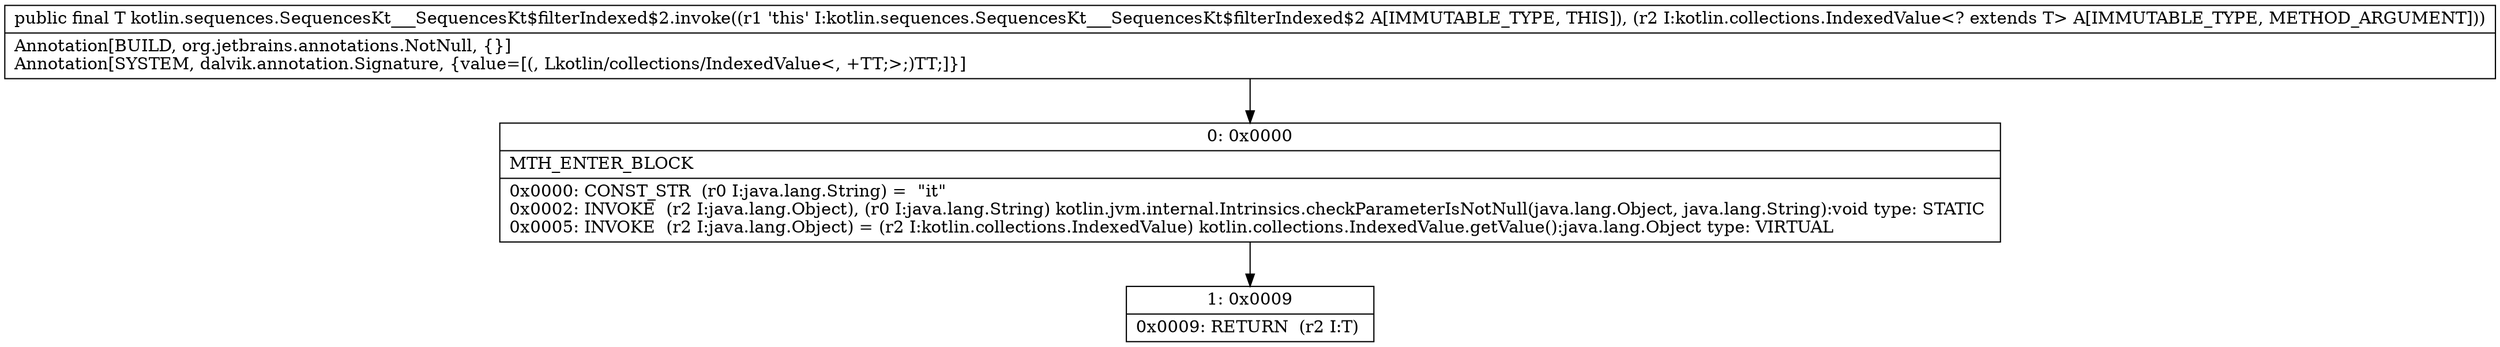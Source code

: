 digraph "CFG forkotlin.sequences.SequencesKt___SequencesKt$filterIndexed$2.invoke(Lkotlin\/collections\/IndexedValue;)Ljava\/lang\/Object;" {
Node_0 [shape=record,label="{0\:\ 0x0000|MTH_ENTER_BLOCK\l|0x0000: CONST_STR  (r0 I:java.lang.String) =  \"it\" \l0x0002: INVOKE  (r2 I:java.lang.Object), (r0 I:java.lang.String) kotlin.jvm.internal.Intrinsics.checkParameterIsNotNull(java.lang.Object, java.lang.String):void type: STATIC \l0x0005: INVOKE  (r2 I:java.lang.Object) = (r2 I:kotlin.collections.IndexedValue) kotlin.collections.IndexedValue.getValue():java.lang.Object type: VIRTUAL \l}"];
Node_1 [shape=record,label="{1\:\ 0x0009|0x0009: RETURN  (r2 I:T) \l}"];
MethodNode[shape=record,label="{public final T kotlin.sequences.SequencesKt___SequencesKt$filterIndexed$2.invoke((r1 'this' I:kotlin.sequences.SequencesKt___SequencesKt$filterIndexed$2 A[IMMUTABLE_TYPE, THIS]), (r2 I:kotlin.collections.IndexedValue\<? extends T\> A[IMMUTABLE_TYPE, METHOD_ARGUMENT]))  | Annotation[BUILD, org.jetbrains.annotations.NotNull, \{\}]\lAnnotation[SYSTEM, dalvik.annotation.Signature, \{value=[(, Lkotlin\/collections\/IndexedValue\<, +TT;\>;)TT;]\}]\l}"];
MethodNode -> Node_0;
Node_0 -> Node_1;
}

